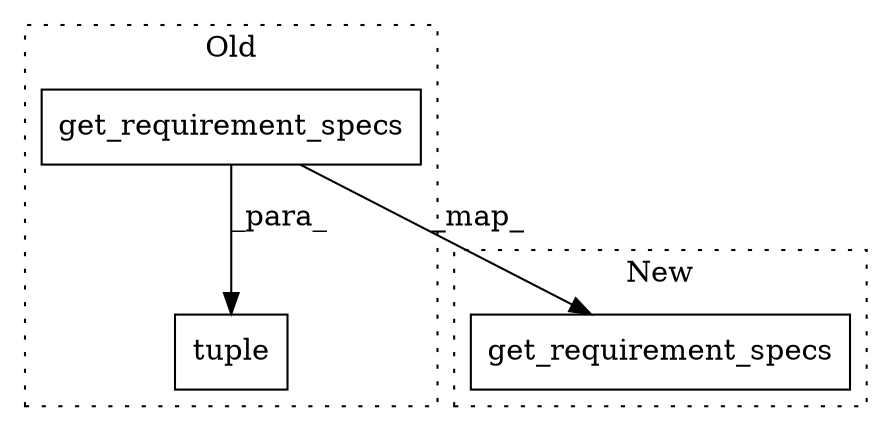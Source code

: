 digraph G {
subgraph cluster0 {
1 [label="get_requirement_specs" a="32" s="6801" l="23" shape="box"];
3 [label="tuple" a="32" s="6786,6824" l="6,1" shape="box"];
label = "Old";
style="dotted";
}
subgraph cluster1 {
2 [label="get_requirement_specs" a="32" s="6795" l="23" shape="box"];
label = "New";
style="dotted";
}
1 -> 3 [label="_para_"];
1 -> 2 [label="_map_"];
}